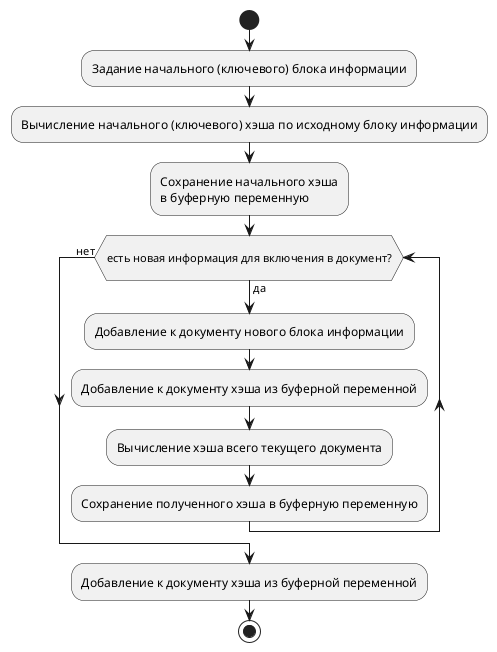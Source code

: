 @startuml
skinparam monochrome true
start

:Задание начального (ключевого) блока информации; 
:Вычисление начального (ключевого) хэша по исходному блоку информации; 
:Сохранение начального хэша\nв буферную переменную; 

'repeat
while (\nесть новая информация для включения в документ?\n) is (да)
  :Добавление к документу нового блока информации;
  :Добавление к документу хэша из буферной переменной;
  :Вычисление хэша всего текущего документа;
  :Сохранение полученного хэша в буферную переменную; 
endwhile (нет)
'repeat while (пока есть допол)
:Добавление к документу хэша из буферной переменной;
stop


@enduml

